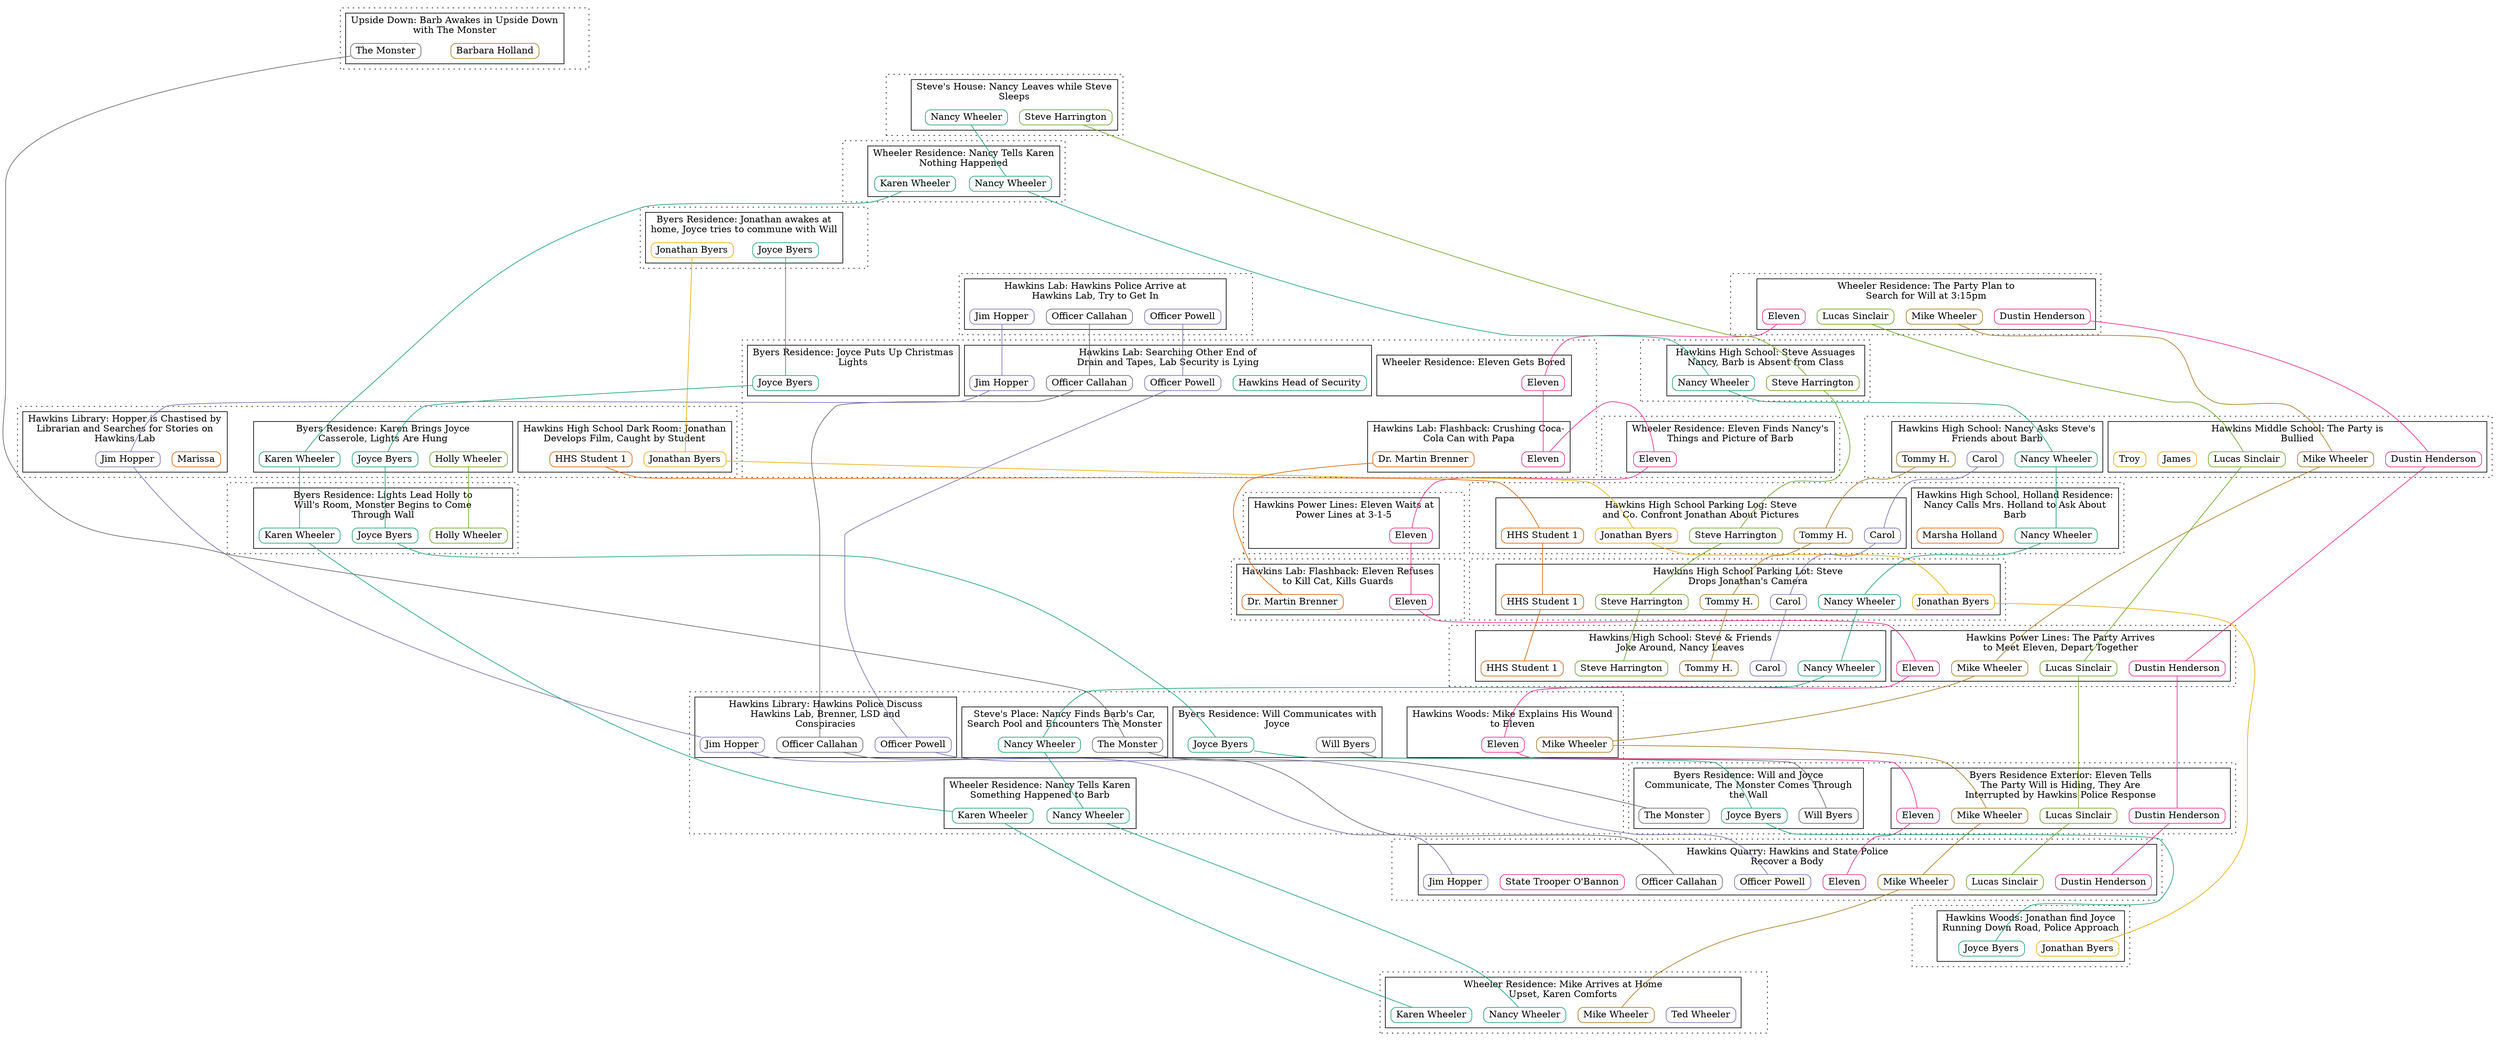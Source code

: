 // Chapter Three: Holly, Jolly
digraph {
	center=1 randir=TB
	edge [dir=none]
	node [height=0.3 width=0.3]
	subgraph timeline {
		node [label="" style=invis]
		edge [style=invis]
		epoch_1 -> epoch_2
		epoch_2 -> epoch_3
		epoch_3 -> epoch_4
		epoch_4 -> epoch_5
		epoch_5 -> epoch_6
		epoch_6 -> epoch_7
		epoch_7 -> epoch_8
		epoch_8 -> epoch_9
		epoch_9 -> epoch_10
		epoch_10 -> epoch_11
		epoch_11 -> epoch_12
		epoch_12 -> epoch_13
		epoch_13 -> epoch_14
		epoch_14 -> epoch_15
		epoch_15 -> epoch_16
		epoch_16 -> epoch_17
		epoch_17 -> epoch_18
		epoch_18 -> epoch_19
		epoch_19 -> epoch_20
		epoch_20 -> epoch_21
		epoch_21 -> epoch_22
	}
	// Styles for Character Nodes
	{
		node [colorscheme=dark28 shape=box style=rounded]
		edge [colorscheme=dark28]
		{
			node [color=1 label="Hawkins Head of Security"]
			edge [color=1]
			Hawkins_Head_of_Security_epoch_8_3
		}
		{
			node [color=2 label=Marissa]
			edge [color=2]
			Marissa_epoch_11_2
		}
		{
			node [color=3 label="Ted Wheeler"]
			edge [color=3]
			Ted_epoch_22_0
		}
		{
			node [color=4 label=Eleven]
			edge [color=4]
			Eleven_epoch_5_0 -> Eleven_epoch_8_0
			Eleven_epoch_8_0 -> Eleven_epoch_8_1
			Eleven_epoch_8_1 -> Eleven_epoch_9_1
			Eleven_epoch_9_1 -> Eleven_epoch_15_0
			Eleven_epoch_15_0 -> Eleven_epoch_16_0
			Eleven_epoch_16_0 -> Eleven_epoch_17_0
			Eleven_epoch_17_0 -> Eleven_epoch_18_0
			Eleven_epoch_18_0 -> Eleven_epoch_19_0
			Eleven_epoch_19_0 -> Eleven_epoch_20_0
		}
		{
			node [color=5 label="Holly Wheeler"]
			edge [color=5]
			Holly_epoch_11_1 -> Holly_epoch_12_0
		}
		{
			node [color=6 label="Jonathan Byers"]
			edge [color=6]
			Jonathan_epoch_4_0 -> Jonathan_epoch_11_0
			Jonathan_epoch_11_0 -> Jonathan_epoch_13_1
			Jonathan_epoch_13_1 -> Jonathan_epoch_14_0
			Jonathan_epoch_14_0 -> Jonathan_epoch_21_0
		}
		{
			node [color=7 label="Mike Wheeler"]
			edge [color=7]
			Mike_epoch_5_0 -> Mike_epoch_10_1
			Mike_epoch_10_1 -> Mike_epoch_17_0
			Mike_epoch_17_0 -> Mike_epoch_18_0
			Mike_epoch_18_0 -> Mike_epoch_19_0
			Mike_epoch_19_0 -> Mike_epoch_20_0
			Mike_epoch_20_0 -> Mike_epoch_22_0
		}
		{
			node [color=8 label="Officer Callahan"]
			edge [color=8]
			Officer_Callahan_epoch_7_0 -> Officer_Callahan_epoch_8_3
			Officer_Callahan_epoch_8_3 -> Officer_Callahan_epoch_18_4
			Officer_Callahan_epoch_18_4 -> Officer_Callahan_epoch_20_0
		}
		{
			node [color=1 label="Karen Wheeler"]
			edge [color=1]
			Karen_epoch_3_0 -> Karen_epoch_11_1
			Karen_epoch_11_1 -> Karen_epoch_12_0
			Karen_epoch_12_0 -> Karen_epoch_18_3
			Karen_epoch_18_3 -> Karen_epoch_22_0
		}
		{
			node [color=2 label="HHS Student 1"]
			edge [color=2]
			HHS_Student_1_epoch_11_0 -> HHS_Student_1_epoch_13_1
			HHS_Student_1_epoch_13_1 -> HHS_Student_1_epoch_14_0
			HHS_Student_1_epoch_14_0 -> HHS_Student_1_epoch_17_1
		}
		{
			node [color=3 label=Carol]
			edge [color=3]
			Carol_epoch_10_0 -> Carol_epoch_13_1
			Carol_epoch_13_1 -> Carol_epoch_14_0
			Carol_epoch_14_0 -> Carol_epoch_17_1
		}
		{
			node [color=4 label="Dustin Henderson"]
			edge [color=4]
			Dustin_epoch_5_0 -> Dustin_epoch_10_1
			Dustin_epoch_10_1 -> Dustin_epoch_17_0
			Dustin_epoch_17_0 -> Dustin_epoch_19_0
			Dustin_epoch_19_0 -> Dustin_epoch_20_0
		}
		{
			node [color=5 label="Lucas Sinclair"]
			edge [color=5]
			Lucas_epoch_5_0 -> Lucas_epoch_10_1
			Lucas_epoch_10_1 -> Lucas_epoch_17_0
			Lucas_epoch_17_0 -> Lucas_epoch_19_0
			Lucas_epoch_19_0 -> Lucas_epoch_20_0
		}
		{
			node [color=6 label=James]
			edge [color=6]
			James_epoch_10_1
		}
		{
			node [color=7 label="Tommy H."]
			edge [color=7]
			Tommy_epoch_10_0 -> Tommy_epoch_13_1
			Tommy_epoch_13_1 -> Tommy_epoch_14_0
			Tommy_epoch_14_0 -> Tommy_epoch_17_1
		}
		{
			node [color=8 label="Will Byers"]
			edge [color=8]
			Will_epoch_18_2 -> Will_epoch_19_1
		}
		{
			node [color=1 label="Nancy Wheeler"]
			edge [color=1]
			Nancy_epoch_2_0 -> Nancy_epoch_3_0
			Nancy_epoch_3_0 -> Nancy_epoch_6_0
			Nancy_epoch_6_0 -> Nancy_epoch_10_0
			Nancy_epoch_10_0 -> Nancy_epoch_13_0
			Nancy_epoch_13_0 -> Nancy_epoch_14_0
			Nancy_epoch_14_0 -> Nancy_epoch_17_1
			Nancy_epoch_17_1 -> Nancy_epoch_18_1
			Nancy_epoch_18_1 -> Nancy_epoch_18_3
			Nancy_epoch_18_3 -> Nancy_epoch_22_0
		}
		{
			node [color=2 label="Dr. Martin Brenner"]
			edge [color=2]
			Brenner_epoch_8_1 -> Brenner_epoch_16_0
		}
		{
			node [color=3 label="Jim Hopper"]
			edge [color=3]
			Hopper_epoch_7_0 -> Hopper_epoch_8_3
			Hopper_epoch_8_3 -> Hopper_epoch_11_2
			Hopper_epoch_11_2 -> Hopper_epoch_18_4
			Hopper_epoch_18_4 -> Hopper_epoch_20_0
		}
		{
			node [color=4 label="State Trooper O'Bannon"]
			edge [color=4]
			"O'Bannon_epoch_20_0"
		}
		{
			node [color=5 label="Steve Harrington"]
			edge [color=5]
			Steve_epoch_2_0 -> Steve_epoch_6_0
			Steve_epoch_6_0 -> Steve_epoch_13_1
			Steve_epoch_13_1 -> Steve_epoch_14_0
			Steve_epoch_14_0 -> Steve_epoch_17_1
		}
		{
			node [color=6 label=Troy]
			edge [color=6]
			Troy_epoch_10_1
		}
		{
			node [color=7 label="Barbara Holland"]
			edge [color=7]
			Barb_epoch_1_0
		}
		{
			node [color=8 label="The Monster"]
			edge [color=8]
			The_Monster_epoch_1_0 -> The_Monster_epoch_18_1
			The_Monster_epoch_18_1 -> The_Monster_epoch_19_1
		}
		{
			node [color=1 label="Joyce Byers"]
			edge [color=1]
			Joyce_epoch_4_0 -> Joyce_epoch_8_2
			Joyce_epoch_8_2 -> Joyce_epoch_11_1
			Joyce_epoch_11_1 -> Joyce_epoch_12_0
			Joyce_epoch_12_0 -> Joyce_epoch_18_2
			Joyce_epoch_18_2 -> Joyce_epoch_19_1
			Joyce_epoch_19_1 -> Joyce_epoch_21_0
		}
		{
			node [color=2 label="Marsha Holland"]
			edge [color=2]
			Mrs_Holland_epoch_13_0
		}
		{
			node [color=3 label="Officer Powell"]
			edge [color=3]
			Officer_Powell_epoch_7_0 -> Officer_Powell_epoch_8_3
			Officer_Powell_epoch_8_3 -> Officer_Powell_epoch_18_4
			Officer_Powell_epoch_18_4 -> Officer_Powell_epoch_20_0
		}
	}
	subgraph cluster_epoch_1 {
		graph [style=dotted]
		epoch_1
		subgraph cluster_epoch_1_0 {
			graph [style=solid]
			label="Upside Down: Barb Awakes in Upside Down
with The Monster"
			Barb_epoch_1_0
			The_Monster_epoch_1_0
		}
	}
	subgraph cluster_epoch_2 {
		graph [style=dotted]
		epoch_2
		subgraph cluster_epoch_2_0 {
			graph [style=solid]
			label="Steve's House: Nancy Leaves while Steve
Sleeps"
			Nancy_epoch_2_0
			Steve_epoch_2_0
		}
	}
	subgraph cluster_epoch_3 {
		graph [style=dotted]
		epoch_3
		subgraph cluster_epoch_3_0 {
			graph [style=solid]
			label="Wheeler Residence: Nancy Tells Karen
Nothing Happened"
			Nancy_epoch_3_0
			Karen_epoch_3_0
		}
	}
	subgraph cluster_epoch_4 {
		graph [style=dotted]
		epoch_4
		subgraph cluster_epoch_4_0 {
			graph [style=solid]
			label="Byers Residence: Jonathan awakes at
home, Joyce tries to commune with Will"
			Jonathan_epoch_4_0
			Joyce_epoch_4_0
		}
	}
	subgraph cluster_epoch_5 {
		graph [style=dotted]
		epoch_5
		subgraph cluster_epoch_5_0 {
			graph [style=solid]
			label="Wheeler Residence: The Party Plan to
Search for Will at 3:15pm"
			Mike_epoch_5_0
			Lucas_epoch_5_0
			Dustin_epoch_5_0
			Eleven_epoch_5_0
		}
	}
	subgraph cluster_epoch_6 {
		graph [style=dotted]
		epoch_6
		subgraph cluster_epoch_6_0 {
			graph [style=solid]
			label="Hawkins High School: Steve Assuages
Nancy, Barb is Absent from Class"
			Nancy_epoch_6_0
			Steve_epoch_6_0
		}
	}
	subgraph cluster_epoch_7 {
		graph [style=dotted]
		epoch_7
		subgraph cluster_epoch_7_0 {
			graph [style=solid]
			label="Hawkins Lab: Hawkins Police Arrive at
Hawkins Lab, Try to Get In"
			Hopper_epoch_7_0
			Officer_Powell_epoch_7_0
			Officer_Callahan_epoch_7_0
		}
	}
	subgraph cluster_epoch_8 {
		graph [style=dotted]
		epoch_8
		subgraph cluster_epoch_8_0 {
			graph [style=solid]
			label="Wheeler Residence: Eleven Gets Bored"
			Eleven_epoch_8_0
		}
		subgraph cluster_epoch_8_1 {
			graph [style=solid]
			label="Hawkins Lab: Flashback: Crushing Coca-
Cola Can with Papa"
			Eleven_epoch_8_1
			Brenner_epoch_8_1
		}
		subgraph cluster_epoch_8_2 {
			graph [style=solid]
			label="Byers Residence: Joyce Puts Up Christmas
Lights"
			Joyce_epoch_8_2
		}
		subgraph cluster_epoch_8_3 {
			graph [style=solid]
			label="Hawkins Lab: Searching Other End of
Drain and Tapes, Lab Security is Lying"
			Hopper_epoch_8_3
			Officer_Powell_epoch_8_3
			Officer_Callahan_epoch_8_3
			Hawkins_Head_of_Security_epoch_8_3
		}
	}
	subgraph cluster_epoch_9 {
		graph [style=dotted]
		epoch_9
		subgraph cluster_epoch_9_0 {
			graph [style=solid]
			label="Hawkins Lab: Men in Suits Ready a Winch"
		}
		subgraph cluster_epoch_9_1 {
			graph [style=solid]
			label="Wheeler Residence: Eleven Finds Nancy's
Things and Picture of Barb"
			Eleven_epoch_9_1
		}
	}
	subgraph cluster_epoch_10 {
		graph [style=dotted]
		epoch_10
		subgraph cluster_epoch_10_0 {
			graph [style=solid]
			label="Hawkins High School: Nancy Asks Steve's
Friends about Barb"
			Nancy_epoch_10_0
			Tommy_epoch_10_0
			Carol_epoch_10_0
		}
		subgraph cluster_epoch_10_1 {
			graph [style=solid]
			label="Hawkins Middle School: The Party is
Bullied"
			Lucas_epoch_10_1
			Dustin_epoch_10_1
			Mike_epoch_10_1
			Troy_epoch_10_1
			James_epoch_10_1
		}
	}
	subgraph cluster_epoch_11 {
		graph [style=dotted]
		epoch_11
		subgraph cluster_epoch_11_0 {
			graph [style=solid]
			label="Hawkins High School Dark Room: Jonathan
Develops Film, Caught by Student"
			Jonathan_epoch_11_0
			HHS_Student_1_epoch_11_0
		}
		subgraph cluster_epoch_11_1 {
			graph [style=solid]
			label="Byers Residence: Karen Brings Joyce
Casserole, Lights Are Hung"
			Karen_epoch_11_1
			Joyce_epoch_11_1
			Holly_epoch_11_1
		}
		subgraph cluster_epoch_11_2 {
			graph [style=solid]
			label="Hawkins Library: Hopper is Chastised by
Librarian and Searches for Stories on
Hawkins Lab"
			Hopper_epoch_11_2
			Marissa_epoch_11_2
		}
	}
	subgraph cluster_epoch_12 {
		graph [style=dotted]
		epoch_12
		subgraph cluster_epoch_12_0 {
			graph [style=solid]
			label="Byers Residence: Lights Lead Holly to
Will's Room, Monster Begins to Come
Through Wall"
			Joyce_epoch_12_0
			Karen_epoch_12_0
			Holly_epoch_12_0
		}
	}
	subgraph cluster_epoch_13 {
		graph [style=dotted]
		epoch_13
		subgraph cluster_epoch_13_0 {
			graph [style=solid]
			label="Hawkins High School, Holland Residence:
Nancy Calls Mrs. Holland to Ask About
Barb"
			Nancy_epoch_13_0
			Mrs_Holland_epoch_13_0
		}
		subgraph cluster_epoch_13_1 {
			graph [style=solid]
			label="Hawkins High School Parking Log: Steve
and Co. Confront Jonathan About Pictures"
			Jonathan_epoch_13_1
			Steve_epoch_13_1
			Tommy_epoch_13_1
			Carol_epoch_13_1
			HHS_Student_1_epoch_13_1
		}
	}
	subgraph cluster_epoch_14 {
		graph [style=dotted]
		epoch_14
		subgraph cluster_epoch_14_0 {
			graph [style=solid]
			label="Hawkins High School Parking Lot: Steve
Drops Jonathan's Camera"
			Jonathan_epoch_14_0
			Steve_epoch_14_0
			Tommy_epoch_14_0
			Carol_epoch_14_0
			HHS_Student_1_epoch_14_0
			Nancy_epoch_14_0
		}
	}
	subgraph cluster_epoch_15 {
		graph [style=dotted]
		epoch_15
		subgraph cluster_epoch_15_0 {
			graph [style=solid]
			label="Hawkins Power Lines: Eleven Waits at
Power Lines at 3-1-5"
			Eleven_epoch_15_0
		}
	}
	subgraph cluster_epoch_16 {
		graph [style=dotted]
		epoch_16
		subgraph cluster_epoch_16_0 {
			graph [style=solid]
			label="Hawkins Lab: Flashback: Eleven Refuses
to Kill Cat, Kills Guards"
			Eleven_epoch_16_0
			Brenner_epoch_16_0
		}
	}
	subgraph cluster_epoch_17 {
		graph [style=dotted]
		epoch_17
		subgraph cluster_epoch_17_0 {
			graph [style=solid]
			label="Hawkins Power Lines: The Party Arrives
to Meet Eleven, Depart Together"
			Eleven_epoch_17_0
			Mike_epoch_17_0
			Lucas_epoch_17_0
			Dustin_epoch_17_0
		}
		subgraph cluster_epoch_17_1 {
			graph [style=solid]
			label="Hawkins High School: Steve & Friends
Joke Around, Nancy Leaves"
			Steve_epoch_17_1
			Nancy_epoch_17_1
			Tommy_epoch_17_1
			Carol_epoch_17_1
			HHS_Student_1_epoch_17_1
		}
	}
	subgraph cluster_epoch_18 {
		graph [style=dotted]
		epoch_18
		subgraph cluster_epoch_18_0 {
			graph [style=solid]
			label="Hawkins Woods: Mike Explains His Wound
to Eleven"
			Mike_epoch_18_0
			Eleven_epoch_18_0
		}
		subgraph cluster_epoch_18_1 {
			graph [style=solid]
			label="Steve's Place: Nancy Finds Barb's Car,
Search Pool and Encounters The Monster"
			Nancy_epoch_18_1
			The_Monster_epoch_18_1
		}
		subgraph cluster_epoch_18_2 {
			graph [style=solid]
			label="Byers Residence: Will Communicates with
Joyce"
			Joyce_epoch_18_2
			Will_epoch_18_2
		}
		subgraph cluster_epoch_18_3 {
			graph [style=solid]
			label="Wheeler Residence: Nancy Tells Karen
Something Happened to Barb"
			Nancy_epoch_18_3
			Karen_epoch_18_3
		}
		subgraph cluster_epoch_18_4 {
			graph [style=solid]
			label="Hawkins Library: Hawkins Police Discuss
Hawkins Lab, Brenner, LSD and
Conspiracies"
			Hopper_epoch_18_4
			Officer_Powell_epoch_18_4
			Officer_Callahan_epoch_18_4
		}
	}
	subgraph cluster_epoch_19 {
		graph [style=dotted]
		epoch_19
		subgraph cluster_epoch_19_0 {
			graph [style=solid]
			label="Byers Residence Exterior: Eleven Tells
The Party Will is Hiding, They Are
Interrupted by Hawkins Police Response"
			Eleven_epoch_19_0
			Lucas_epoch_19_0
			Dustin_epoch_19_0
			Mike_epoch_19_0
		}
		subgraph cluster_epoch_19_1 {
			graph [style=solid]
			label="Byers Residence: Will and Joyce
Communicate, The Monster Comes Through
the Wall"
			Will_epoch_19_1
			Joyce_epoch_19_1
			The_Monster_epoch_19_1
		}
	}
	subgraph cluster_epoch_20 {
		graph [style=dotted]
		epoch_20
		subgraph cluster_epoch_20_0 {
			graph [style=solid]
			label="Hawkins Quarry: Hawkins and State Police
Recover a Body"
			Hopper_epoch_20_0
			Officer_Powell_epoch_20_0
			Officer_Callahan_epoch_20_0
			"O'Bannon_epoch_20_0"
			Lucas_epoch_20_0
			Dustin_epoch_20_0
			Mike_epoch_20_0
			Eleven_epoch_20_0
		}
	}
	subgraph cluster_epoch_21 {
		graph [style=dotted]
		epoch_21
		subgraph cluster_epoch_21_0 {
			graph [style=solid]
			label="Hawkins Woods: Jonathan find Joyce
Running Down Road, Police Approach"
			Joyce_epoch_21_0
			Jonathan_epoch_21_0
		}
	}
	subgraph cluster_epoch_22 {
		graph [style=dotted]
		epoch_22
		subgraph cluster_epoch_22_0 {
			graph [style=solid]
			label="Wheeler Residence: Mike Arrives at Home
Upset, Karen Comforts"
			Mike_epoch_22_0
			Nancy_epoch_22_0
			Karen_epoch_22_0
			Ted_epoch_22_0
		}
	}
}
